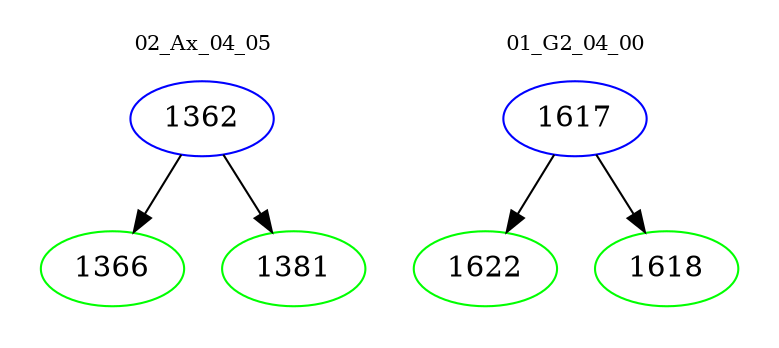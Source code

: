 digraph{
subgraph cluster_0 {
color = white
label = "02_Ax_04_05";
fontsize=10;
T0_1362 [label="1362", color="blue"]
T0_1362 -> T0_1366 [color="black"]
T0_1366 [label="1366", color="green"]
T0_1362 -> T0_1381 [color="black"]
T0_1381 [label="1381", color="green"]
}
subgraph cluster_1 {
color = white
label = "01_G2_04_00";
fontsize=10;
T1_1617 [label="1617", color="blue"]
T1_1617 -> T1_1622 [color="black"]
T1_1622 [label="1622", color="green"]
T1_1617 -> T1_1618 [color="black"]
T1_1618 [label="1618", color="green"]
}
}
